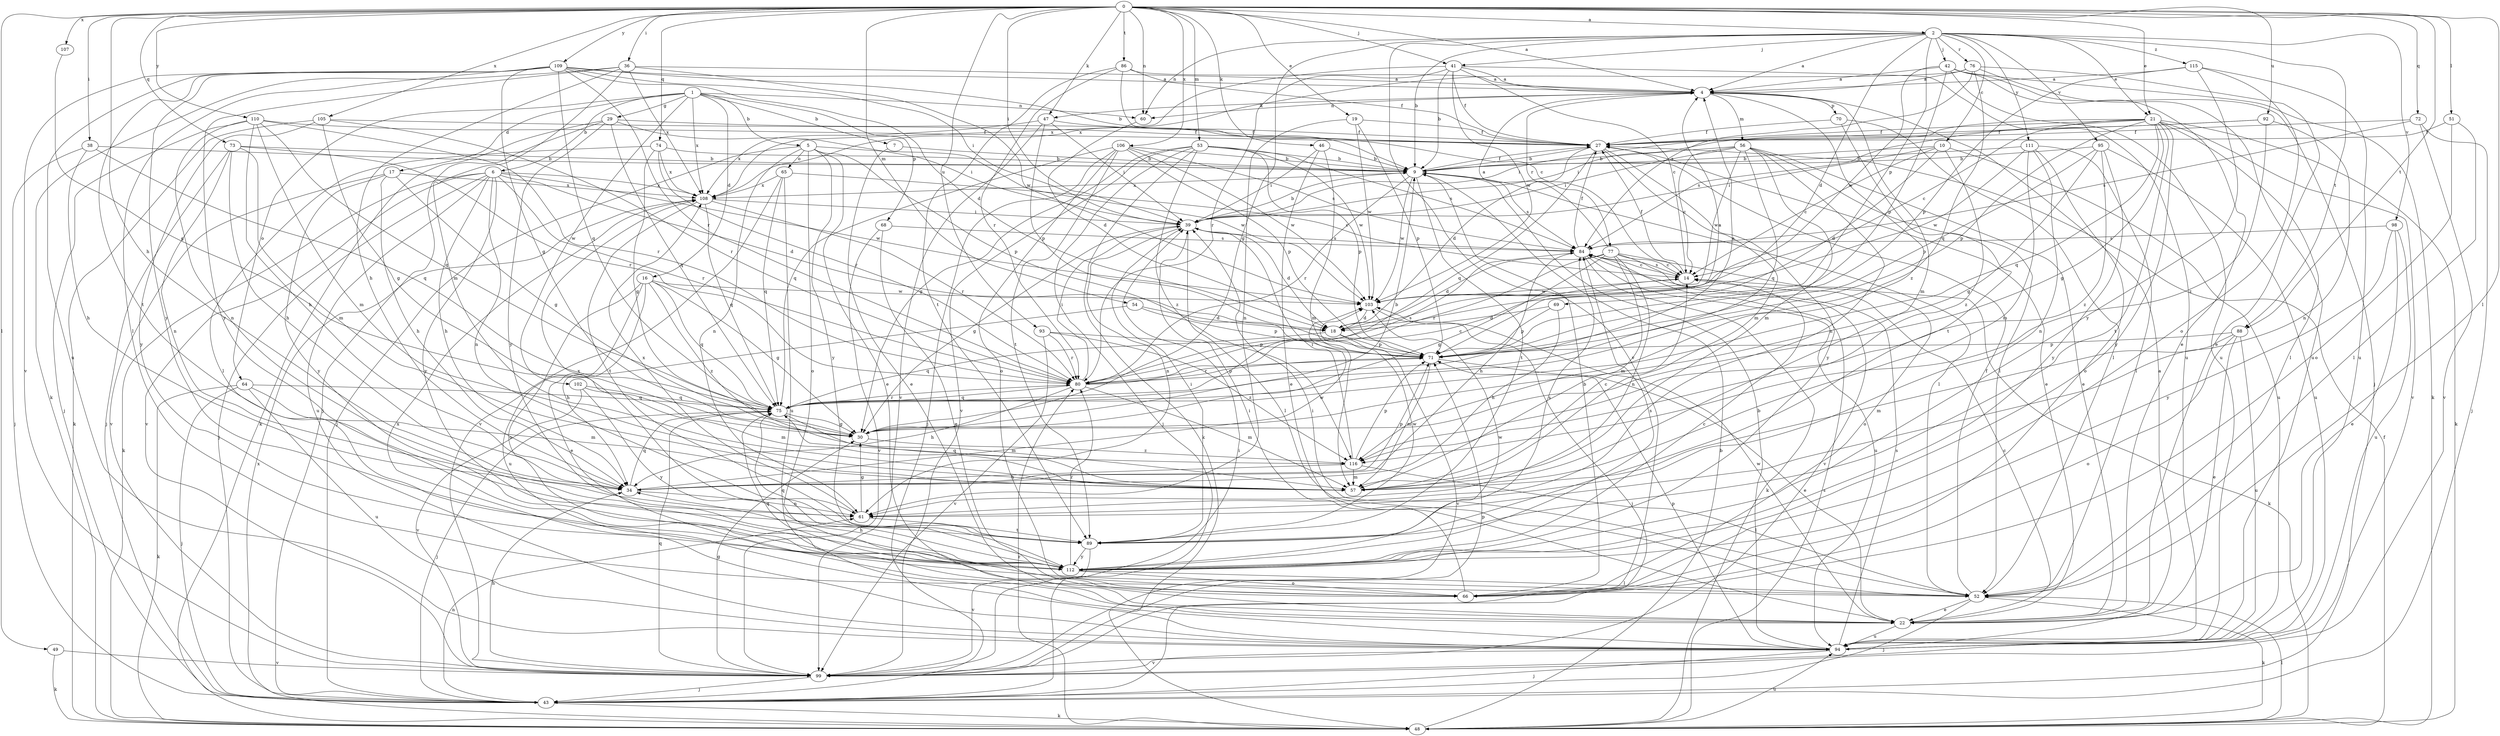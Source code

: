 strict digraph  {
0;
1;
2;
4;
5;
6;
7;
9;
10;
14;
16;
17;
18;
19;
21;
22;
27;
29;
30;
34;
36;
38;
39;
41;
42;
43;
46;
47;
48;
49;
51;
52;
53;
54;
56;
57;
60;
61;
64;
65;
66;
68;
69;
70;
71;
72;
73;
74;
75;
76;
77;
80;
84;
86;
88;
89;
92;
93;
94;
95;
98;
99;
102;
103;
105;
106;
107;
108;
109;
110;
111;
112;
115;
116;
0 -> 2  [label=a];
0 -> 4  [label=a];
0 -> 19  [label=e];
0 -> 21  [label=e];
0 -> 34  [label=h];
0 -> 36  [label=i];
0 -> 38  [label=i];
0 -> 39  [label=i];
0 -> 41  [label=j];
0 -> 46  [label=k];
0 -> 47  [label=k];
0 -> 49  [label=l];
0 -> 51  [label=l];
0 -> 52  [label=l];
0 -> 53  [label=m];
0 -> 54  [label=m];
0 -> 60  [label=n];
0 -> 72  [label=q];
0 -> 73  [label=q];
0 -> 74  [label=q];
0 -> 86  [label=t];
0 -> 88  [label=t];
0 -> 92  [label=u];
0 -> 93  [label=u];
0 -> 105  [label=x];
0 -> 106  [label=x];
0 -> 107  [label=x];
0 -> 109  [label=y];
0 -> 110  [label=y];
1 -> 5  [label=b];
1 -> 6  [label=b];
1 -> 7  [label=b];
1 -> 16  [label=d];
1 -> 17  [label=d];
1 -> 29  [label=g];
1 -> 60  [label=n];
1 -> 64  [label=o];
1 -> 68  [label=p];
1 -> 102  [label=w];
1 -> 108  [label=x];
2 -> 4  [label=a];
2 -> 9  [label=b];
2 -> 10  [label=c];
2 -> 18  [label=d];
2 -> 21  [label=e];
2 -> 30  [label=g];
2 -> 41  [label=j];
2 -> 42  [label=j];
2 -> 60  [label=n];
2 -> 69  [label=p];
2 -> 76  [label=r];
2 -> 88  [label=t];
2 -> 95  [label=v];
2 -> 98  [label=v];
2 -> 99  [label=v];
2 -> 111  [label=y];
2 -> 115  [label=z];
4 -> 47  [label=k];
4 -> 56  [label=m];
4 -> 57  [label=m];
4 -> 60  [label=n];
4 -> 70  [label=p];
4 -> 77  [label=r];
4 -> 116  [label=z];
5 -> 22  [label=e];
5 -> 43  [label=j];
5 -> 61  [label=n];
5 -> 65  [label=o];
5 -> 66  [label=o];
5 -> 71  [label=p];
5 -> 103  [label=w];
5 -> 112  [label=y];
6 -> 18  [label=d];
6 -> 34  [label=h];
6 -> 43  [label=j];
6 -> 48  [label=k];
6 -> 61  [label=n];
6 -> 80  [label=r];
6 -> 94  [label=u];
6 -> 99  [label=v];
6 -> 103  [label=w];
6 -> 108  [label=x];
6 -> 112  [label=y];
7 -> 9  [label=b];
7 -> 22  [label=e];
9 -> 27  [label=f];
9 -> 52  [label=l];
9 -> 80  [label=r];
9 -> 84  [label=s];
9 -> 89  [label=t];
9 -> 103  [label=w];
9 -> 108  [label=x];
10 -> 9  [label=b];
10 -> 14  [label=c];
10 -> 18  [label=d];
10 -> 39  [label=i];
10 -> 94  [label=u];
10 -> 116  [label=z];
14 -> 27  [label=f];
14 -> 48  [label=k];
14 -> 84  [label=s];
14 -> 103  [label=w];
16 -> 22  [label=e];
16 -> 30  [label=g];
16 -> 66  [label=o];
16 -> 75  [label=q];
16 -> 94  [label=u];
16 -> 103  [label=w];
16 -> 116  [label=z];
17 -> 30  [label=g];
17 -> 34  [label=h];
17 -> 99  [label=v];
17 -> 108  [label=x];
17 -> 112  [label=y];
18 -> 71  [label=p];
18 -> 75  [label=q];
18 -> 99  [label=v];
19 -> 27  [label=f];
19 -> 61  [label=n];
19 -> 71  [label=p];
19 -> 103  [label=w];
21 -> 14  [label=c];
21 -> 27  [label=f];
21 -> 30  [label=g];
21 -> 39  [label=i];
21 -> 48  [label=k];
21 -> 52  [label=l];
21 -> 71  [label=p];
21 -> 75  [label=q];
21 -> 84  [label=s];
21 -> 89  [label=t];
21 -> 99  [label=v];
21 -> 112  [label=y];
22 -> 14  [label=c];
22 -> 94  [label=u];
22 -> 103  [label=w];
27 -> 9  [label=b];
27 -> 18  [label=d];
27 -> 22  [label=e];
27 -> 57  [label=m];
27 -> 75  [label=q];
27 -> 112  [label=y];
29 -> 27  [label=f];
29 -> 39  [label=i];
29 -> 43  [label=j];
29 -> 48  [label=k];
29 -> 75  [label=q];
29 -> 112  [label=y];
30 -> 9  [label=b];
30 -> 116  [label=z];
34 -> 61  [label=n];
34 -> 71  [label=p];
34 -> 75  [label=q];
34 -> 103  [label=w];
36 -> 4  [label=a];
36 -> 34  [label=h];
36 -> 48  [label=k];
36 -> 57  [label=m];
36 -> 103  [label=w];
36 -> 108  [label=x];
36 -> 112  [label=y];
38 -> 9  [label=b];
38 -> 34  [label=h];
38 -> 43  [label=j];
38 -> 75  [label=q];
39 -> 9  [label=b];
39 -> 18  [label=d];
39 -> 30  [label=g];
39 -> 52  [label=l];
39 -> 61  [label=n];
39 -> 84  [label=s];
41 -> 4  [label=a];
41 -> 9  [label=b];
41 -> 14  [label=c];
41 -> 27  [label=f];
41 -> 80  [label=r];
41 -> 94  [label=u];
41 -> 103  [label=w];
41 -> 108  [label=x];
42 -> 4  [label=a];
42 -> 22  [label=e];
42 -> 43  [label=j];
42 -> 48  [label=k];
42 -> 71  [label=p];
42 -> 94  [label=u];
42 -> 103  [label=w];
43 -> 48  [label=k];
43 -> 61  [label=n];
46 -> 9  [label=b];
46 -> 22  [label=e];
46 -> 39  [label=i];
46 -> 57  [label=m];
47 -> 27  [label=f];
47 -> 39  [label=i];
47 -> 71  [label=p];
47 -> 99  [label=v];
47 -> 108  [label=x];
48 -> 9  [label=b];
48 -> 27  [label=f];
48 -> 52  [label=l];
48 -> 80  [label=r];
48 -> 84  [label=s];
48 -> 94  [label=u];
48 -> 108  [label=x];
49 -> 48  [label=k];
49 -> 99  [label=v];
51 -> 27  [label=f];
51 -> 52  [label=l];
51 -> 66  [label=o];
52 -> 22  [label=e];
52 -> 27  [label=f];
52 -> 39  [label=i];
52 -> 43  [label=j];
52 -> 48  [label=k];
53 -> 9  [label=b];
53 -> 30  [label=g];
53 -> 43  [label=j];
53 -> 48  [label=k];
53 -> 71  [label=p];
53 -> 84  [label=s];
53 -> 99  [label=v];
53 -> 103  [label=w];
53 -> 116  [label=z];
54 -> 18  [label=d];
54 -> 34  [label=h];
54 -> 71  [label=p];
56 -> 9  [label=b];
56 -> 14  [label=c];
56 -> 22  [label=e];
56 -> 39  [label=i];
56 -> 52  [label=l];
56 -> 57  [label=m];
56 -> 61  [label=n];
56 -> 75  [label=q];
56 -> 103  [label=w];
57 -> 14  [label=c];
57 -> 75  [label=q];
60 -> 18  [label=d];
61 -> 30  [label=g];
61 -> 89  [label=t];
61 -> 108  [label=x];
64 -> 43  [label=j];
64 -> 48  [label=k];
64 -> 57  [label=m];
64 -> 75  [label=q];
64 -> 94  [label=u];
65 -> 14  [label=c];
65 -> 75  [label=q];
65 -> 94  [label=u];
65 -> 99  [label=v];
65 -> 108  [label=x];
66 -> 9  [label=b];
66 -> 39  [label=i];
66 -> 75  [label=q];
68 -> 22  [label=e];
68 -> 84  [label=s];
68 -> 99  [label=v];
69 -> 18  [label=d];
69 -> 34  [label=h];
69 -> 71  [label=p];
70 -> 27  [label=f];
70 -> 52  [label=l];
70 -> 89  [label=t];
71 -> 4  [label=a];
71 -> 22  [label=e];
71 -> 57  [label=m];
71 -> 80  [label=r];
72 -> 27  [label=f];
72 -> 43  [label=j];
72 -> 84  [label=s];
72 -> 99  [label=v];
73 -> 9  [label=b];
73 -> 34  [label=h];
73 -> 43  [label=j];
73 -> 57  [label=m];
73 -> 61  [label=n];
73 -> 80  [label=r];
74 -> 9  [label=b];
74 -> 30  [label=g];
74 -> 52  [label=l];
74 -> 80  [label=r];
74 -> 108  [label=x];
75 -> 30  [label=g];
75 -> 43  [label=j];
75 -> 57  [label=m];
75 -> 80  [label=r];
76 -> 4  [label=a];
76 -> 22  [label=e];
76 -> 75  [label=q];
76 -> 84  [label=s];
76 -> 94  [label=u];
76 -> 108  [label=x];
77 -> 4  [label=a];
77 -> 14  [label=c];
77 -> 18  [label=d];
77 -> 30  [label=g];
77 -> 57  [label=m];
77 -> 61  [label=n];
77 -> 66  [label=o];
77 -> 80  [label=r];
77 -> 99  [label=v];
80 -> 4  [label=a];
80 -> 14  [label=c];
80 -> 34  [label=h];
80 -> 39  [label=i];
80 -> 57  [label=m];
80 -> 71  [label=p];
80 -> 75  [label=q];
80 -> 84  [label=s];
84 -> 14  [label=c];
84 -> 27  [label=f];
84 -> 34  [label=h];
84 -> 48  [label=k];
84 -> 94  [label=u];
86 -> 4  [label=a];
86 -> 14  [label=c];
86 -> 27  [label=f];
86 -> 80  [label=r];
86 -> 89  [label=t];
88 -> 22  [label=e];
88 -> 57  [label=m];
88 -> 66  [label=o];
88 -> 71  [label=p];
88 -> 94  [label=u];
89 -> 39  [label=i];
89 -> 84  [label=s];
89 -> 99  [label=v];
89 -> 103  [label=w];
89 -> 108  [label=x];
89 -> 112  [label=y];
92 -> 27  [label=f];
92 -> 39  [label=i];
92 -> 61  [label=n];
92 -> 116  [label=z];
93 -> 71  [label=p];
93 -> 80  [label=r];
93 -> 99  [label=v];
93 -> 116  [label=z];
94 -> 4  [label=a];
94 -> 9  [label=b];
94 -> 43  [label=j];
94 -> 71  [label=p];
94 -> 84  [label=s];
94 -> 99  [label=v];
94 -> 108  [label=x];
95 -> 9  [label=b];
95 -> 30  [label=g];
95 -> 71  [label=p];
95 -> 94  [label=u];
95 -> 112  [label=y];
95 -> 116  [label=z];
98 -> 22  [label=e];
98 -> 84  [label=s];
98 -> 94  [label=u];
98 -> 112  [label=y];
99 -> 30  [label=g];
99 -> 34  [label=h];
99 -> 39  [label=i];
99 -> 43  [label=j];
99 -> 71  [label=p];
99 -> 75  [label=q];
102 -> 57  [label=m];
102 -> 75  [label=q];
102 -> 99  [label=v];
102 -> 112  [label=y];
103 -> 18  [label=d];
103 -> 43  [label=j];
105 -> 27  [label=f];
105 -> 30  [label=g];
105 -> 48  [label=k];
105 -> 80  [label=r];
105 -> 112  [label=y];
106 -> 9  [label=b];
106 -> 43  [label=j];
106 -> 66  [label=o];
106 -> 71  [label=p];
106 -> 75  [label=q];
106 -> 84  [label=s];
106 -> 89  [label=t];
106 -> 103  [label=w];
107 -> 30  [label=g];
108 -> 39  [label=i];
108 -> 75  [label=q];
108 -> 80  [label=r];
108 -> 89  [label=t];
109 -> 4  [label=a];
109 -> 9  [label=b];
109 -> 18  [label=d];
109 -> 30  [label=g];
109 -> 39  [label=i];
109 -> 52  [label=l];
109 -> 75  [label=q];
109 -> 80  [label=r];
109 -> 89  [label=t];
109 -> 94  [label=u];
109 -> 99  [label=v];
109 -> 112  [label=y];
110 -> 27  [label=f];
110 -> 34  [label=h];
110 -> 43  [label=j];
110 -> 57  [label=m];
110 -> 61  [label=n];
110 -> 75  [label=q];
110 -> 80  [label=r];
111 -> 9  [label=b];
111 -> 52  [label=l];
111 -> 57  [label=m];
111 -> 61  [label=n];
111 -> 66  [label=o];
111 -> 103  [label=w];
112 -> 14  [label=c];
112 -> 34  [label=h];
112 -> 52  [label=l];
112 -> 66  [label=o];
112 -> 75  [label=q];
112 -> 80  [label=r];
112 -> 84  [label=s];
112 -> 103  [label=w];
115 -> 4  [label=a];
115 -> 66  [label=o];
115 -> 71  [label=p];
115 -> 94  [label=u];
115 -> 112  [label=y];
116 -> 34  [label=h];
116 -> 39  [label=i];
116 -> 52  [label=l];
116 -> 57  [label=m];
116 -> 71  [label=p];
}
